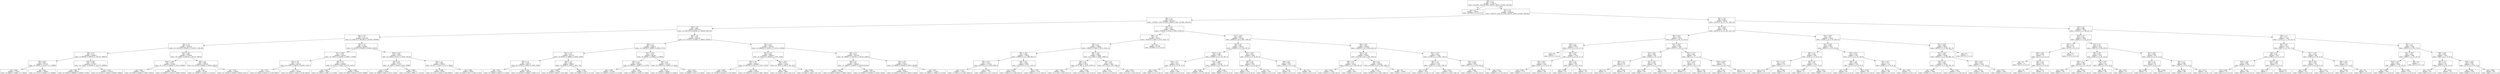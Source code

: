 digraph Tree {
node [shape=box] ;
0 [label="X[8] <= 1.5\ngini = 0.766\nsamples = 11106770\nvalue = [3314282, 5202718, 2054, 5146707, 28429, 1813564, 2061395]"] ;
1 [label="gini = 0.0\nsamples = 1188341\nvalue = [1879007, 0, 0, 0, 0, 0, 0]"] ;
0 -> 1 [labeldistance=2.5, labelangle=45, headlabel="True"] ;
2 [label="X[1] <= 0.5\ngini = 0.743\nsamples = 9918429\nvalue = [1435275, 5202718, 2054, 5146707, 28429, 1813564, 2061395]"] ;
0 -> 2 [labeldistance=2.5, labelangle=-45, headlabel="False"] ;
3 [label="X[8] <= 2.5\ngini = 0.742\nsamples = 9872225\nvalue = [1364597, 5202718, 2034, 5146595, 27682, 1812095, 2061370]"] ;
2 -> 3 ;
4 [label="X[0] <= 0.5\ngini = 0.697\nsamples = 8973210\nvalue = [0, 5202718, 0, 5146595, 0, 1784259, 2061370]"] ;
3 -> 4 ;
5 [label="X[3] <= 74.5\ngini = 0.73\nsamples = 4551298\nvalue = [0, 1449524, 0, 2667640, 0, 1415436, 1665983]"] ;
4 -> 5 ;
6 [label="X[9] <= 2.5\ngini = 0.728\nsamples = 3870318\nvalue = [0, 1319359, 0, 2305001, 0, 1153471, 1343744]"] ;
5 -> 6 ;
7 [label="X[9] <= 0.5\ngini = 0.715\nsamples = 2650673\nvalue = [0, 899398, 0, 1660722, 0, 1047752, 584870]"] ;
6 -> 7 ;
8 [label="X[3] <= 63.5\ngini = 0.653\nsamples = 377756\nvalue = [0, 165591, 0, 255167, 0, 0, 176008]"] ;
7 -> 8 ;
9 [label="gini = 0.656\nsamples = 173918\nvalue = [0, 94819, 0, 109807, 0, 0, 70009]"] ;
8 -> 9 ;
10 [label="gini = 0.64\nsamples = 203838\nvalue = [0, 70772, 0, 145360, 0, 0, 105999]"] ;
8 -> 10 ;
11 [label="X[10] <= 95.5\ngini = 0.708\nsamples = 2272917\nvalue = [0, 733807, 0, 1405555, 0, 1047752, 408862]"] ;
7 -> 11 ;
12 [label="gini = 0.692\nsamples = 996701\nvalue = [0, 305933, 0, 689696, 0, 410806, 170799]"] ;
11 -> 12 ;
13 [label="gini = 0.716\nsamples = 1276216\nvalue = [0, 427874, 0, 715859, 0, 636946, 238063]"] ;
11 -> 13 ;
14 [label="X[3] <= 58.5\ngini = 0.683\nsamples = 1219645\nvalue = [0, 419961, 0, 644279, 0, 105719, 758874]"] ;
6 -> 14 ;
15 [label="X[10] <= 216.5\ngini = 0.672\nsamples = 475861\nvalue = [0, 157455, 0, 234336, 0, 37613, 322860]"] ;
14 -> 15 ;
16 [label="gini = 0.664\nsamples = 170411\nvalue = [0, 67965, 0, 63960, 0, 12965, 125010]"] ;
15 -> 16 ;
17 [label="gini = 0.67\nsamples = 305450\nvalue = [0, 89490, 0, 170376, 0, 24648, 197850]"] ;
15 -> 17 ;
18 [label="X[4] <= 4.5\ngini = 0.688\nsamples = 743784\nvalue = [0, 262506, 0, 409943, 0, 68106, 436014]"] ;
14 -> 18 ;
19 [label="gini = 0.65\nsamples = 327345\nvalue = [0, 136256, 0, 155359, 0, 0, 225797]"] ;
18 -> 19 ;
20 [label="gini = 0.702\nsamples = 416439\nvalue = [0, 126250, 0, 254584, 0, 68106, 210217]"] ;
18 -> 20 ;
21 [label="X[9] <= 2.5\ngini = 0.723\nsamples = 680980\nvalue = [0, 130165, 0, 362639, 0, 261965, 322239]"] ;
5 -> 21 ;
22 [label="X[7] <= 208.5\ngini = 0.722\nsamples = 499705\nvalue = [0, 100671, 0, 275568, 0, 239007, 175489]"] ;
21 -> 22 ;
23 [label="X[3] <= 75.5\ngini = 0.723\nsamples = 303136\nvalue = [0, 57938, 0, 154953, 0, 153240, 113617]"] ;
22 -> 23 ;
24 [label="gini = 0.707\nsamples = 193737\nvalue = [0, 24962, 0, 83319, 0, 111500, 86947]"] ;
23 -> 24 ;
25 [label="gini = 0.71\nsamples = 109399\nvalue = [0, 32976, 0, 71634, 0, 41740, 26670]"] ;
23 -> 25 ;
26 [label="X[9] <= 0.5\ngini = 0.715\nsamples = 196569\nvalue = [0, 42733, 0, 120615, 0, 85767, 61872]"] ;
22 -> 26 ;
27 [label="gini = 0.644\nsamples = 38225\nvalue = [0, 12810, 0, 22481, 0, 0, 25184]"] ;
26 -> 27 ;
28 [label="gini = 0.694\nsamples = 158344\nvalue = [0, 29923, 0, 98134, 0, 85767, 36688]"] ;
26 -> 28 ;
29 [label="X[10] <= 24.5\ngini = 0.628\nsamples = 181275\nvalue = [0, 29494, 0, 87071, 0, 22958, 146750]"] ;
21 -> 29 ;
30 [label="X[4] <= 6.5\ngini = 0.673\nsamples = 77872\nvalue = [0, 20437, 0, 44444, 0, 8183, 49808]"] ;
29 -> 30 ;
31 [label="gini = 0.722\nsamples = 35094\nvalue = [0, 10698, 0, 19563, 0, 8176, 17056]"] ;
30 -> 31 ;
32 [label="gini = 0.606\nsamples = 42778\nvalue = [0, 9739, 0, 24881, 0, 7, 32752]"] ;
30 -> 32 ;
33 [label="X[5] <= 1.5\ngini = 0.569\nsamples = 103403\nvalue = [0, 9057, 0, 42627, 0, 14775, 96942]"] ;
29 -> 33 ;
34 [label="gini = 0.488\nsamples = 65365\nvalue = [0, 4731, 0, 23550, 0, 5328, 69801]"] ;
33 -> 34 ;
35 [label="gini = 0.664\nsamples = 38038\nvalue = [0, 4326, 0, 19077, 0, 9447, 27141]"] ;
33 -> 35 ;
36 [label="X[4] <= 3.5\ngini = 0.581\nsamples = 4421912\nvalue = [0, 3753194, 0, 2478955, 0, 368823, 395387]"] ;
4 -> 36 ;
37 [label="X[9] <= 2.5\ngini = 0.524\nsamples = 1094311\nvalue = [0, 1066238, 0, 528881, 0, 56304, 79721]"] ;
36 -> 37 ;
38 [label="X[3] <= 75.5\ngini = 0.513\nsamples = 612719\nvalue = [0, 603837, 0, 298982, 0, 56304, 10083]"] ;
37 -> 38 ;
39 [label="X[9] <= 1.5\ngini = 0.519\nsamples = 562779\nvalue = [0, 547548, 0, 279818, 0, 53382, 9363]"] ;
38 -> 39 ;
40 [label="gini = 0.521\nsamples = 114017\nvalue = [0, 106205, 0, 64970, 0, 0, 9146]"] ;
39 -> 40 ;
41 [label="gini = 0.516\nsamples = 448762\nvalue = [0, 441343, 0, 214848, 0, 53382, 217]"] ;
39 -> 41 ;
42 [label="X[0] <= 1.5\ngini = 0.433\nsamples = 49940\nvalue = [0, 56289, 0, 19164, 0, 2922, 720]"] ;
38 -> 42 ;
43 [label="gini = 0.469\nsamples = 37929\nvalue = [0, 40720, 0, 16034, 0, 2785, 638]"] ;
42 -> 43 ;
44 [label="gini = 0.295\nsamples = 12011\nvalue = [0, 15569, 0, 3130, 0, 137, 82]"] ;
42 -> 44 ;
45 [label="X[7] <= 125.5\ngini = 0.532\nsamples = 481592\nvalue = [0, 462401, 0, 229899, 0, 0, 69638]"] ;
37 -> 45 ;
46 [label="X[0] <= 1.5\ngini = 0.456\nsamples = 154454\nvalue = [0, 169528, 0, 59499, 0, 0, 15533]"] ;
45 -> 46 ;
47 [label="gini = 0.506\nsamples = 107188\nvalue = [0, 108576, 0, 47470, 0, 0, 13728]"] ;
46 -> 47 ;
48 [label="gini = 0.309\nsamples = 47266\nvalue = [0, 60952, 0, 12029, 0, 0, 1805]"] ;
46 -> 48 ;
49 [label="X[0] <= 1.5\ngini = 0.56\nsamples = 327138\nvalue = [0, 292873, 0, 170400, 0, 0, 54105]"] ;
45 -> 49 ;
50 [label="gini = 0.578\nsamples = 266467\nvalue = [0, 227224, 0, 144888, 0, 0, 49487]"] ;
49 -> 50 ;
51 [label="gini = 0.457\nsamples = 60671\nvalue = [0, 65649, 0, 25512, 0, 0, 4618]"] ;
49 -> 51 ;
52 [label="X[3] <= 57.5\ngini = 0.595\nsamples = 3327601\nvalue = [0, 2686956, 0, 1950074, 0, 312519, 315666]"] ;
36 -> 52 ;
53 [label="X[6] <= 47.0\ngini = 0.549\nsamples = 1096041\nvalue = [0, 1002119, 0, 582283, 0, 72791, 76245]"] ;
52 -> 53 ;
54 [label="X[4] <= 10.5\ngini = 0.551\nsamples = 1080835\nvalue = [0, 983208, 0, 578714, 0, 72333, 75218]"] ;
53 -> 54 ;
55 [label="gini = 0.558\nsamples = 815301\nvalue = [0, 723796, 0, 451238, 0, 57726, 56405]"] ;
54 -> 55 ;
56 [label="gini = 0.524\nsamples = 265534\nvalue = [0, 259412, 0, 127476, 0, 14607, 18813]"] ;
54 -> 56 ;
57 [label="X[2] <= 132.5\ngini = 0.353\nsamples = 15206\nvalue = [0, 18911, 0, 3569, 0, 458, 1027]"] ;
53 -> 57 ;
58 [label="gini = 0.281\nsamples = 9498\nvalue = [0, 12510, 0, 1873, 0, 265, 275]"] ;
57 -> 58 ;
59 [label="gini = 0.456\nsamples = 5708\nvalue = [0, 6401, 0, 1696, 0, 193, 752]"] ;
57 -> 59 ;
60 [label="X[9] <= 2.5\ngini = 0.613\nsamples = 2231560\nvalue = [0, 1684837, 0, 1367791, 0, 239728, 239421]"] ;
52 -> 60 ;
61 [label="X[5] <= 0.5\ngini = 0.61\nsamples = 1449419\nvalue = [0, 1086152, 0, 904187, 0, 209758, 93253]"] ;
60 -> 61 ;
62 [label="gini = 0.643\nsamples = 122263\nvalue = [0, 49625, 0, 98923, 0, 29993, 14923]"] ;
61 -> 62 ;
63 [label="gini = 0.601\nsamples = 1327156\nvalue = [0, 1036527, 0, 805264, 0, 179765, 78330]"] ;
61 -> 63 ;
64 [label="X[4] <= 10.5\ngini = 0.612\nsamples = 782141\nvalue = [0, 598685, 0, 463604, 0, 29970, 146168]"] ;
60 -> 64 ;
65 [label="gini = 0.622\nsamples = 610812\nvalue = [0, 438011, 0, 385118, 0, 29970, 114438]"] ;
64 -> 65 ;
66 [label="gini = 0.551\nsamples = 171329\nvalue = [0, 160674, 0, 78486, 0, 0, 31730]"] ;
64 -> 66 ;
67 [label="X[0] <= 0.5\ngini = 0.079\nsamples = 899015\nvalue = [1364597, 0, 2034, 0, 27682, 27836, 0]"] ;
3 -> 67 ;
68 [label="X[8] <= 4.5\ngini = 0.1\nsamples = 583471\nvalue = [874678, 0, 2006, 0, 22875, 23241, 0]"] ;
67 -> 68 ;
69 [label="X[8] <= 3.5\ngini = 0.334\nsamples = 156085\nvalue = [198629, 0, 2006, 0, 22875, 23241, 0]"] ;
68 -> 69 ;
70 [label="X[6] <= 44.5\ngini = 0.148\nsamples = 136416\nvalue = [198629, 0, 0, 0, 7389, 9635, 0]"] ;
69 -> 70 ;
71 [label="X[3] <= 76.5\ngini = 0.133\nsamples = 127332\nvalue = [187150, 0, 0, 0, 5678, 8494, 0]"] ;
70 -> 71 ;
72 [label="gini = 0.114\nsamples = 119577\nvalue = [177802, 0, 0, 0, 4407, 6939, 0]"] ;
71 -> 72 ;
73 [label="gini = 0.383\nsamples = 7755\nvalue = [9348, 0, 0, 0, 1271, 1555, 0]"] ;
71 -> 73 ;
74 [label="X[3] <= 41.5\ngini = 0.338\nsamples = 9084\nvalue = [11479, 0, 0, 0, 1711, 1141, 0]"] ;
70 -> 74 ;
75 [label="gini = 0.362\nsamples = 6325\nvalue = [7834, 0, 0, 0, 1540, 658, 0]"] ;
74 -> 75 ;
76 [label="gini = 0.267\nsamples = 2759\nvalue = [3645, 0, 0, 0, 171, 483, 0]"] ;
74 -> 76 ;
77 [label="X[4] <= 10.5\ngini = 0.556\nsamples = 19669\nvalue = [0, 0, 2006, 0, 15486, 13606, 0]"] ;
69 -> 77 ;
78 [label="X[9] <= 2.5\ngini = 0.542\nsamples = 16713\nvalue = [0, 0, 1482, 0, 14233, 10700, 0]"] ;
77 -> 78 ;
79 [label="gini = 0.484\nsamples = 14328\nvalue = [0, 0, 258, 0, 13782, 8522, 0]"] ;
78 -> 79 ;
80 [label="gini = 0.566\nsamples = 2385\nvalue = [0, 0, 1224, 0, 451, 2178, 0]"] ;
78 -> 80 ;
81 [label="X[9] <= 0.5\ngini = 0.531\nsamples = 2956\nvalue = [0, 0, 524, 0, 1253, 2906, 0]"] ;
77 -> 81 ;
82 [label="gini = 0.012\nsamples = 1434\nvalue = [0, 0, 13, 0, 0, 2228, 0]"] ;
81 -> 82 ;
83 [label="gini = 0.616\nsamples = 1522\nvalue = [0, 0, 511, 0, 1253, 678, 0]"] ;
81 -> 83 ;
84 [label="gini = 0.0\nsamples = 427386\nvalue = [676049, 0, 0, 0, 0, 0, 0]"] ;
68 -> 84 ;
85 [label="X[2] <= 126.5\ngini = 0.037\nsamples = 315544\nvalue = [489919, 0, 28, 0, 4807, 4595, 0]"] ;
67 -> 85 ;
86 [label="X[0] <= 4.5\ngini = 0.007\nsamples = 130076\nvalue = [205080, 0, 0, 0, 259, 433, 0]"] ;
85 -> 86 ;
87 [label="X[10] <= 73.5\ngini = 0.006\nsamples = 126772\nvalue = [199910, 0, 0, 0, 220, 387, 0]"] ;
86 -> 87 ;
88 [label="X[3] <= 71.5\ngini = 0.03\nsamples = 4219\nvalue = [6719, 0, 0, 0, 28, 76, 0]"] ;
87 -> 88 ;
89 [label="gini = 0.035\nsamples = 2850\nvalue = [4557, 0, 0, 0, 22, 60, 0]"] ;
88 -> 89 ;
90 [label="gini = 0.02\nsamples = 1369\nvalue = [2162, 0, 0, 0, 6, 16, 0]"] ;
88 -> 90 ;
91 [label="X[7] <= 189.5\ngini = 0.005\nsamples = 122553\nvalue = [193191, 0, 0, 0, 192, 311, 0]"] ;
87 -> 91 ;
92 [label="gini = 0.009\nsamples = 68340\nvalue = [107509, 0, 0, 0, 176, 289, 0]"] ;
91 -> 92 ;
93 [label="gini = 0.001\nsamples = 54213\nvalue = [85682, 0, 0, 0, 16, 22, 0]"] ;
91 -> 93 ;
94 [label="X[7] <= 191.5\ngini = 0.032\nsamples = 3304\nvalue = [5170, 0, 0, 0, 39, 46, 0]"] ;
86 -> 94 ;
95 [label="X[8] <= 4.0\ngini = 0.045\nsamples = 2252\nvalue = [3495, 0, 0, 0, 35, 46, 0]"] ;
94 -> 95 ;
96 [label="gini = 0.081\nsamples = 1224\nvalue = [1849, 0, 0, 0, 35, 46, 0]"] ;
95 -> 96 ;
97 [label="gini = 0.0\nsamples = 1028\nvalue = [1646, 0, 0, 0, 0, 0, 0]"] ;
95 -> 97 ;
98 [label="X[8] <= 4.0\ngini = 0.005\nsamples = 1052\nvalue = [1675, 0, 0, 0, 4, 0, 0]"] ;
94 -> 98 ;
99 [label="gini = 0.074\nsamples = 66\nvalue = [100, 0, 0, 0, 4, 0, 0]"] ;
98 -> 99 ;
100 [label="gini = 0.0\nsamples = 986\nvalue = [1575, 0, 0, 0, 0, 0, 0]"] ;
98 -> 100 ;
101 [label="X[6] <= 42.5\ngini = 0.058\nsamples = 185468\nvalue = [284839, 0, 28, 0, 4548, 4162, 0]"] ;
85 -> 101 ;
102 [label="X[10] <= 6.5\ngini = 0.029\nsamples = 158387\nvalue = [247258, 0, 26, 0, 1593, 2054, 0]"] ;
101 -> 102 ;
103 [label="X[8] <= 4.0\ngini = 0.13\nsamples = 10238\nvalue = [14953, 0, 0, 0, 548, 556, 0]"] ;
102 -> 103 ;
104 [label="gini = 0.635\nsamples = 1368\nvalue = [1010, 0, 0, 0, 548, 556, 0]"] ;
103 -> 104 ;
105 [label="gini = 0.0\nsamples = 8870\nvalue = [13943, 0, 0, 0, 0, 0, 0]"] ;
103 -> 105 ;
106 [label="X[8] <= 4.5\ngini = 0.022\nsamples = 148149\nvalue = [232305, 0, 26, 0, 1045, 1498, 0]"] ;
102 -> 106 ;
107 [label="gini = 0.113\nsamples = 27310\nvalue = [40788, 0, 26, 0, 1045, 1498, 0]"] ;
106 -> 107 ;
108 [label="gini = 0.0\nsamples = 120839\nvalue = [191517, 0, 0, 0, 0, 0, 0]"] ;
106 -> 108 ;
109 [label="X[2] <= 127.5\ngini = 0.216\nsamples = 27081\nvalue = [37581, 0, 2, 0, 2955, 2108, 0]"] ;
101 -> 109 ;
110 [label="X[0] <= 1.5\ngini = 0.578\nsamples = 5170\nvalue = [4709, 0, 2, 0, 2037, 1458, 0]"] ;
109 -> 110 ;
111 [label="gini = 0.228\nsamples = 2014\nvalue = [2767, 0, 2, 0, 220, 177, 0]"] ;
110 -> 111 ;
112 [label="gini = 0.657\nsamples = 3156\nvalue = [1942, 0, 0, 0, 1817, 1281, 0]"] ;
110 -> 112 ;
113 [label="X[2] <= 137.5\ngini = 0.088\nsamples = 21911\nvalue = [32872, 0, 0, 0, 918, 650, 0]"] ;
109 -> 113 ;
114 [label="gini = 0.038\nsamples = 14452\nvalue = [22216, 0, 0, 0, 185, 250, 0]"] ;
113 -> 114 ;
115 [label="gini = 0.178\nsamples = 7459\nvalue = [10656, 0, 0, 0, 733, 400, 0]"] ;
113 -> 115 ;
116 [label="X[3] <= 70.5\ngini = 0.063\nsamples = 46204\nvalue = [70678, 0, 20, 112, 747, 1469, 25]"] ;
2 -> 116 ;
117 [label="X[3] <= 43.5\ngini = 0.055\nsamples = 36776\nvalue = [56476, 0, 18, 111, 461, 1012, 25]"] ;
116 -> 117 ;
118 [label="X[6] <= 40.5\ngini = 0.101\nsamples = 3235\nvalue = [4813, 0, 4, 103, 30, 128, 0]"] ;
117 -> 118 ;
119 [label="X[8] <= 2.5\ngini = 0.082\nsamples = 2155\nvalue = [3276, 0, 0, 2, 26, 117, 0]"] ;
118 -> 119 ;
120 [label="gini = 0.0\nsamples = 1\nvalue = [0, 0, 0, 2, 0, 0, 0]"] ;
119 -> 120 ;
121 [label="X[6] <= 33.5\ngini = 0.081\nsamples = 2154\nvalue = [3276, 0, 0, 0, 26, 117, 0]"] ;
119 -> 121 ;
122 [label="X[3] <= 42.5\ngini = 0.053\nsamples = 1569\nvalue = [2405, 0, 0, 0, 20, 47, 0]"] ;
121 -> 122 ;
123 [label="gini = 0.046\nsamples = 1179\nvalue = [1828, 0, 0, 0, 14, 30, 0]"] ;
122 -> 123 ;
124 [label="gini = 0.074\nsamples = 390\nvalue = [577, 0, 0, 0, 6, 17, 0]"] ;
122 -> 124 ;
125 [label="X[4] <= 6.5\ngini = 0.149\nsamples = 585\nvalue = [871, 0, 0, 0, 6, 70, 0]"] ;
121 -> 125 ;
126 [label="gini = 0.096\nsamples = 210\nvalue = [324, 0, 0, 0, 4, 13, 0]"] ;
125 -> 126 ;
127 [label="gini = 0.176\nsamples = 375\nvalue = [547, 0, 0, 0, 2, 57, 0]"] ;
125 -> 127 ;
128 [label="X[7] <= 109.5\ngini = 0.136\nsamples = 1080\nvalue = [1537, 0, 4, 101, 4, 11, 0]"] ;
118 -> 128 ;
129 [label="X[7] <= 26.5\ngini = 0.039\nsamples = 836\nvalue = [1268, 0, 0, 24, 2, 0, 0]"] ;
128 -> 129 ;
130 [label="X[8] <= 2.5\ngini = 0.238\nsamples = 42\nvalue = [51, 0, 0, 7, 1, 0, 0]"] ;
129 -> 130 ;
131 [label="gini = 0.0\nsamples = 6\nvalue = [0, 0, 0, 7, 0, 0, 0]"] ;
130 -> 131 ;
132 [label="gini = 0.038\nsamples = 36\nvalue = [51, 0, 0, 0, 1, 0, 0]"] ;
130 -> 132 ;
133 [label="X[1] <= 13.5\ngini = 0.029\nsamples = 794\nvalue = [1217, 0, 0, 17, 1, 0, 0]"] ;
129 -> 133 ;
134 [label="gini = 0.022\nsamples = 691\nvalue = [1055, 0, 0, 11, 1, 0, 0]"] ;
133 -> 134 ;
135 [label="gini = 0.069\nsamples = 103\nvalue = [162, 0, 0, 6, 0, 0, 0]"] ;
133 -> 135 ;
136 [label="X[7] <= 117.5\ngini = 0.405\nsamples = 244\nvalue = [269, 0, 4, 77, 2, 11, 0]"] ;
128 -> 136 ;
137 [label="X[7] <= 110.5\ngini = 0.575\nsamples = 65\nvalue = [52, 0, 4, 47, 0, 5, 0]"] ;
136 -> 137 ;
138 [label="gini = 0.483\nsamples = 17\nvalue = [7, 0, 0, 18, 0, 2, 0]"] ;
137 -> 138 ;
139 [label="gini = 0.559\nsamples = 48\nvalue = [45, 0, 4, 29, 0, 3, 0]"] ;
137 -> 139 ;
140 [label="X[10] <= 250.5\ngini = 0.261\nsamples = 179\nvalue = [217, 0, 0, 30, 2, 6, 0]"] ;
136 -> 140 ;
141 [label="gini = 0.36\nsamples = 89\nvalue = [96, 0, 0, 28, 0, 1, 0]"] ;
140 -> 141 ;
142 [label="gini = 0.132\nsamples = 90\nvalue = [121, 0, 0, 2, 2, 5, 0]"] ;
140 -> 142 ;
143 [label="X[2] <= 120.5\ngini = 0.05\nsamples = 33541\nvalue = [51663, 0, 14, 8, 431, 884, 25]"] ;
117 -> 143 ;
144 [label="X[2] <= 118.5\ngini = 0.096\nsamples = 3254\nvalue = [4853, 0, 2, 0, 62, 193, 0]"] ;
143 -> 144 ;
145 [label="X[4] <= 1.5\ngini = 0.059\nsamples = 1402\nvalue = [2132, 0, 2, 0, 18, 47, 0]"] ;
144 -> 145 ;
146 [label="X[7] <= 117.5\ngini = 0.142\nsamples = 120\nvalue = [193, 0, 0, 0, 1, 15, 0]"] ;
145 -> 146 ;
147 [label="gini = 0.217\nsamples = 54\nvalue = [85, 0, 0, 0, 0, 12, 0]"] ;
146 -> 147 ;
148 [label="gini = 0.069\nsamples = 66\nvalue = [108, 0, 0, 0, 1, 3, 0]"] ;
146 -> 148 ;
149 [label="X[9] <= 0.5\ngini = 0.05\nsamples = 1282\nvalue = [1939, 0, 2, 0, 17, 32, 0]"] ;
145 -> 149 ;
150 [label="gini = 0.219\nsamples = 37\nvalue = [49, 0, 0, 0, 0, 7, 0]"] ;
149 -> 150 ;
151 [label="gini = 0.045\nsamples = 1245\nvalue = [1890, 0, 2, 0, 17, 25, 0]"] ;
149 -> 151 ;
152 [label="X[3] <= 63.5\ngini = 0.124\nsamples = 1852\nvalue = [2721, 0, 0, 0, 44, 146, 0]"] ;
144 -> 152 ;
153 [label="X[9] <= 2.5\ngini = 0.089\nsamples = 1149\nvalue = [1713, 0, 0, 0, 18, 65, 0]"] ;
152 -> 153 ;
154 [label="gini = 0.057\nsamples = 697\nvalue = [1036, 0, 0, 0, 15, 16, 0]"] ;
153 -> 154 ;
155 [label="gini = 0.133\nsamples = 452\nvalue = [677, 0, 0, 0, 3, 49, 0]"] ;
153 -> 155 ;
156 [label="X[1] <= 41.5\ngini = 0.177\nsamples = 703\nvalue = [1008, 0, 0, 0, 26, 81, 0]"] ;
152 -> 156 ;
157 [label="gini = 0.124\nsamples = 589\nvalue = [865, 0, 0, 0, 7, 54, 0]"] ;
156 -> 157 ;
158 [label="gini = 0.397\nsamples = 114\nvalue = [143, 0, 0, 0, 19, 27, 0]"] ;
156 -> 158 ;
159 [label="X[1] <= 253.5\ngini = 0.045\nsamples = 30287\nvalue = [46810, 0, 12, 8, 369, 691, 25]"] ;
143 -> 159 ;
160 [label="X[2] <= 132.5\ngini = 0.045\nsamples = 30286\nvalue = [46810, 0, 12, 8, 369, 689, 25]"] ;
159 -> 160 ;
161 [label="X[6] <= 14.5\ngini = 0.041\nsamples = 26702\nvalue = [41359, 0, 12, 3, 293, 560, 22]"] ;
160 -> 161 ;
162 [label="gini = 0.033\nsamples = 14461\nvalue = [22584, 0, 0, 1, 129, 226, 22]"] ;
161 -> 162 ;
163 [label="gini = 0.052\nsamples = 12241\nvalue = [18775, 0, 12, 2, 164, 334, 0]"] ;
161 -> 163 ;
164 [label="X[6] <= 20.5\ngini = 0.073\nsamples = 3584\nvalue = [5451, 0, 0, 5, 76, 129, 3]"] ;
160 -> 164 ;
165 [label="gini = 0.123\nsamples = 1500\nvalue = [2195, 0, 0, 5, 51, 92, 3]"] ;
164 -> 165 ;
166 [label="gini = 0.037\nsamples = 2084\nvalue = [3256, 0, 0, 0, 25, 37, 0]"] ;
164 -> 166 ;
167 [label="gini = 0.0\nsamples = 1\nvalue = [0, 0, 0, 0, 0, 2, 0]"] ;
159 -> 167 ;
168 [label="X[4] <= 3.5\ngini = 0.096\nsamples = 9428\nvalue = [14202, 0, 2, 1, 286, 457, 0]"] ;
116 -> 168 ;
169 [label="X[10] <= 4.5\ngini = 0.162\nsamples = 2008\nvalue = [2884, 0, 0, 0, 66, 210, 0]"] ;
168 -> 169 ;
170 [label="X[0] <= 1.5\ngini = 0.472\nsamples = 54\nvalue = [32, 0, 0, 0, 0, 52, 0]"] ;
169 -> 170 ;
171 [label="X[3] <= 76.5\ngini = 0.439\nsamples = 52\nvalue = [25, 0, 0, 0, 0, 52, 0]"] ;
170 -> 171 ;
172 [label="gini = 0.0\nsamples = 14\nvalue = [19, 0, 0, 0, 0, 0, 0]"] ;
171 -> 172 ;
173 [label="X[4] <= 2.0\ngini = 0.185\nsamples = 38\nvalue = [6, 0, 0, 0, 0, 52, 0]"] ;
171 -> 173 ;
174 [label="gini = 0.0\nsamples = 3\nvalue = [4, 0, 0, 0, 0, 0, 0]"] ;
173 -> 174 ;
175 [label="gini = 0.071\nsamples = 35\nvalue = [2, 0, 0, 0, 0, 52, 0]"] ;
173 -> 175 ;
176 [label="gini = 0.0\nsamples = 2\nvalue = [7, 0, 0, 0, 0, 0, 0]"] ;
170 -> 176 ;
177 [label="X[1] <= 3.5\ngini = 0.137\nsamples = 1954\nvalue = [2852, 0, 0, 0, 66, 158, 0]"] ;
169 -> 177 ;
178 [label="X[6] <= 18.5\ngini = 0.202\nsamples = 1025\nvalue = [1438, 0, 0, 0, 46, 134, 0]"] ;
177 -> 178 ;
179 [label="X[6] <= 11.5\ngini = 0.298\nsamples = 430\nvalue = [557, 0, 0, 0, 11, 110, 0]"] ;
178 -> 179 ;
180 [label="gini = 0.083\nsamples = 163\nvalue = [244, 0, 0, 0, 0, 11, 0]"] ;
179 -> 180 ;
181 [label="gini = 0.397\nsamples = 267\nvalue = [313, 0, 0, 0, 11, 99, 0]"] ;
179 -> 181 ;
182 [label="X[2] <= 129.5\ngini = 0.12\nsamples = 595\nvalue = [881, 0, 0, 0, 35, 24, 0]"] ;
178 -> 182 ;
183 [label="gini = 0.226\nsamples = 168\nvalue = [231, 0, 0, 0, 31, 3, 0]"] ;
182 -> 183 ;
184 [label="gini = 0.072\nsamples = 427\nvalue = [650, 0, 0, 0, 4, 21, 0]"] ;
182 -> 184 ;
185 [label="X[7] <= 36.5\ngini = 0.059\nsamples = 929\nvalue = [1414, 0, 0, 0, 20, 24, 0]"] ;
177 -> 185 ;
186 [label="X[4] <= 2.5\ngini = 0.234\nsamples = 20\nvalue = [32, 0, 0, 0, 0, 5, 0]"] ;
185 -> 186 ;
187 [label="gini = 0.069\nsamples = 14\nvalue = [27, 0, 0, 0, 0, 1, 0]"] ;
186 -> 187 ;
188 [label="gini = 0.494\nsamples = 6\nvalue = [5, 0, 0, 0, 0, 4, 0]"] ;
186 -> 188 ;
189 [label="X[5] <= 1.5\ngini = 0.054\nsamples = 909\nvalue = [1382, 0, 0, 0, 20, 19, 0]"] ;
185 -> 189 ;
190 [label="gini = 0.026\nsamples = 660\nvalue = [1035, 0, 0, 0, 2, 12, 0]"] ;
189 -> 190 ;
191 [label="gini = 0.127\nsamples = 249\nvalue = [347, 0, 0, 0, 18, 7, 0]"] ;
189 -> 191 ;
192 [label="X[9] <= 1.5\ngini = 0.077\nsamples = 7420\nvalue = [11318, 0, 2, 1, 220, 247, 0]"] ;
168 -> 192 ;
193 [label="X[6] <= 20.5\ngini = 0.127\nsamples = 1924\nvalue = [2816, 0, 0, 0, 130, 72, 0]"] ;
192 -> 193 ;
194 [label="X[5] <= 2.5\ngini = 0.102\nsamples = 1055\nvalue = [1568, 0, 0, 0, 31, 57, 0]"] ;
193 -> 194 ;
195 [label="X[10] <= 24.5\ngini = 0.096\nsamples = 1042\nvalue = [1558, 0, 0, 0, 31, 51, 0]"] ;
194 -> 195 ;
196 [label="gini = 0.049\nsamples = 412\nvalue = [621, 0, 0, 0, 10, 6, 0]"] ;
195 -> 196 ;
197 [label="gini = 0.125\nsamples = 630\nvalue = [937, 0, 0, 0, 21, 45, 0]"] ;
195 -> 197 ;
198 [label="X[10] <= 16.0\ngini = 0.469\nsamples = 13\nvalue = [10, 0, 0, 0, 0, 6, 0]"] ;
194 -> 198 ;
199 [label="gini = 0.0\nsamples = 7\nvalue = [8, 0, 0, 0, 0, 0, 0]"] ;
198 -> 199 ;
200 [label="gini = 0.375\nsamples = 6\nvalue = [2, 0, 0, 0, 0, 6, 0]"] ;
198 -> 200 ;
201 [label="X[7] <= 170.5\ngini = 0.155\nsamples = 869\nvalue = [1248, 0, 0, 0, 99, 15, 0]"] ;
193 -> 201 ;
202 [label="X[6] <= 36.5\ngini = 0.169\nsamples = 787\nvalue = [1113, 0, 0, 0, 98, 15, 0]"] ;
201 -> 202 ;
203 [label="gini = 0.206\nsamples = 553\nvalue = [768, 0, 0, 0, 84, 15, 0]"] ;
202 -> 203 ;
204 [label="gini = 0.075\nsamples = 234\nvalue = [345, 0, 0, 0, 14, 0, 0]"] ;
202 -> 204 ;
205 [label="X[6] <= 34.5\ngini = 0.015\nsamples = 82\nvalue = [135, 0, 0, 0, 1, 0, 0]"] ;
201 -> 205 ;
206 [label="gini = 0.039\nsamples = 34\nvalue = [49, 0, 0, 0, 1, 0, 0]"] ;
205 -> 206 ;
207 [label="gini = 0.0\nsamples = 48\nvalue = [86, 0, 0, 0, 0, 0, 0]"] ;
205 -> 207 ;
208 [label="X[5] <= 1.5\ngini = 0.06\nsamples = 5496\nvalue = [8502, 0, 2, 1, 90, 175, 0]"] ;
192 -> 208 ;
209 [label="X[2] <= 136.0\ngini = 0.051\nsamples = 3686\nvalue = [5699, 0, 2, 1, 20, 130, 0]"] ;
208 -> 209 ;
210 [label="X[10] <= 52.5\ngini = 0.051\nsamples = 3685\nvalue = [5699, 0, 2, 1, 20, 129, 0]"] ;
209 -> 210 ;
211 [label="gini = 0.036\nsamples = 2546\nvalue = [3988, 0, 0, 1, 10, 64, 0]"] ;
210 -> 211 ;
212 [label="gini = 0.083\nsamples = 1139\nvalue = [1711, 0, 2, 0, 10, 65, 0]"] ;
210 -> 212 ;
213 [label="gini = 0.0\nsamples = 1\nvalue = [0, 0, 0, 0, 0, 1, 0]"] ;
209 -> 213 ;
214 [label="X[6] <= 18.5\ngini = 0.076\nsamples = 1810\nvalue = [2803, 0, 0, 0, 70, 45, 0]"] ;
208 -> 214 ;
215 [label="X[6] <= 17.5\ngini = 0.179\nsamples = 378\nvalue = [550, 0, 0, 0, 41, 18, 0]"] ;
214 -> 215 ;
216 [label="gini = 0.018\nsamples = 276\nvalue = [436, 0, 0, 0, 2, 2, 0]"] ;
215 -> 216 ;
217 [label="gini = 0.483\nsamples = 102\nvalue = [114, 0, 0, 0, 39, 16, 0]"] ;
215 -> 217 ;
218 [label="X[10] <= 56.5\ngini = 0.048\nsamples = 1432\nvalue = [2253, 0, 0, 0, 29, 27, 0]"] ;
214 -> 218 ;
219 [label="gini = 0.064\nsamples = 1023\nvalue = [1589, 0, 0, 0, 29, 25, 0]"] ;
218 -> 219 ;
220 [label="gini = 0.006\nsamples = 409\nvalue = [664, 0, 0, 0, 0, 2, 0]"] ;
218 -> 220 ;
}